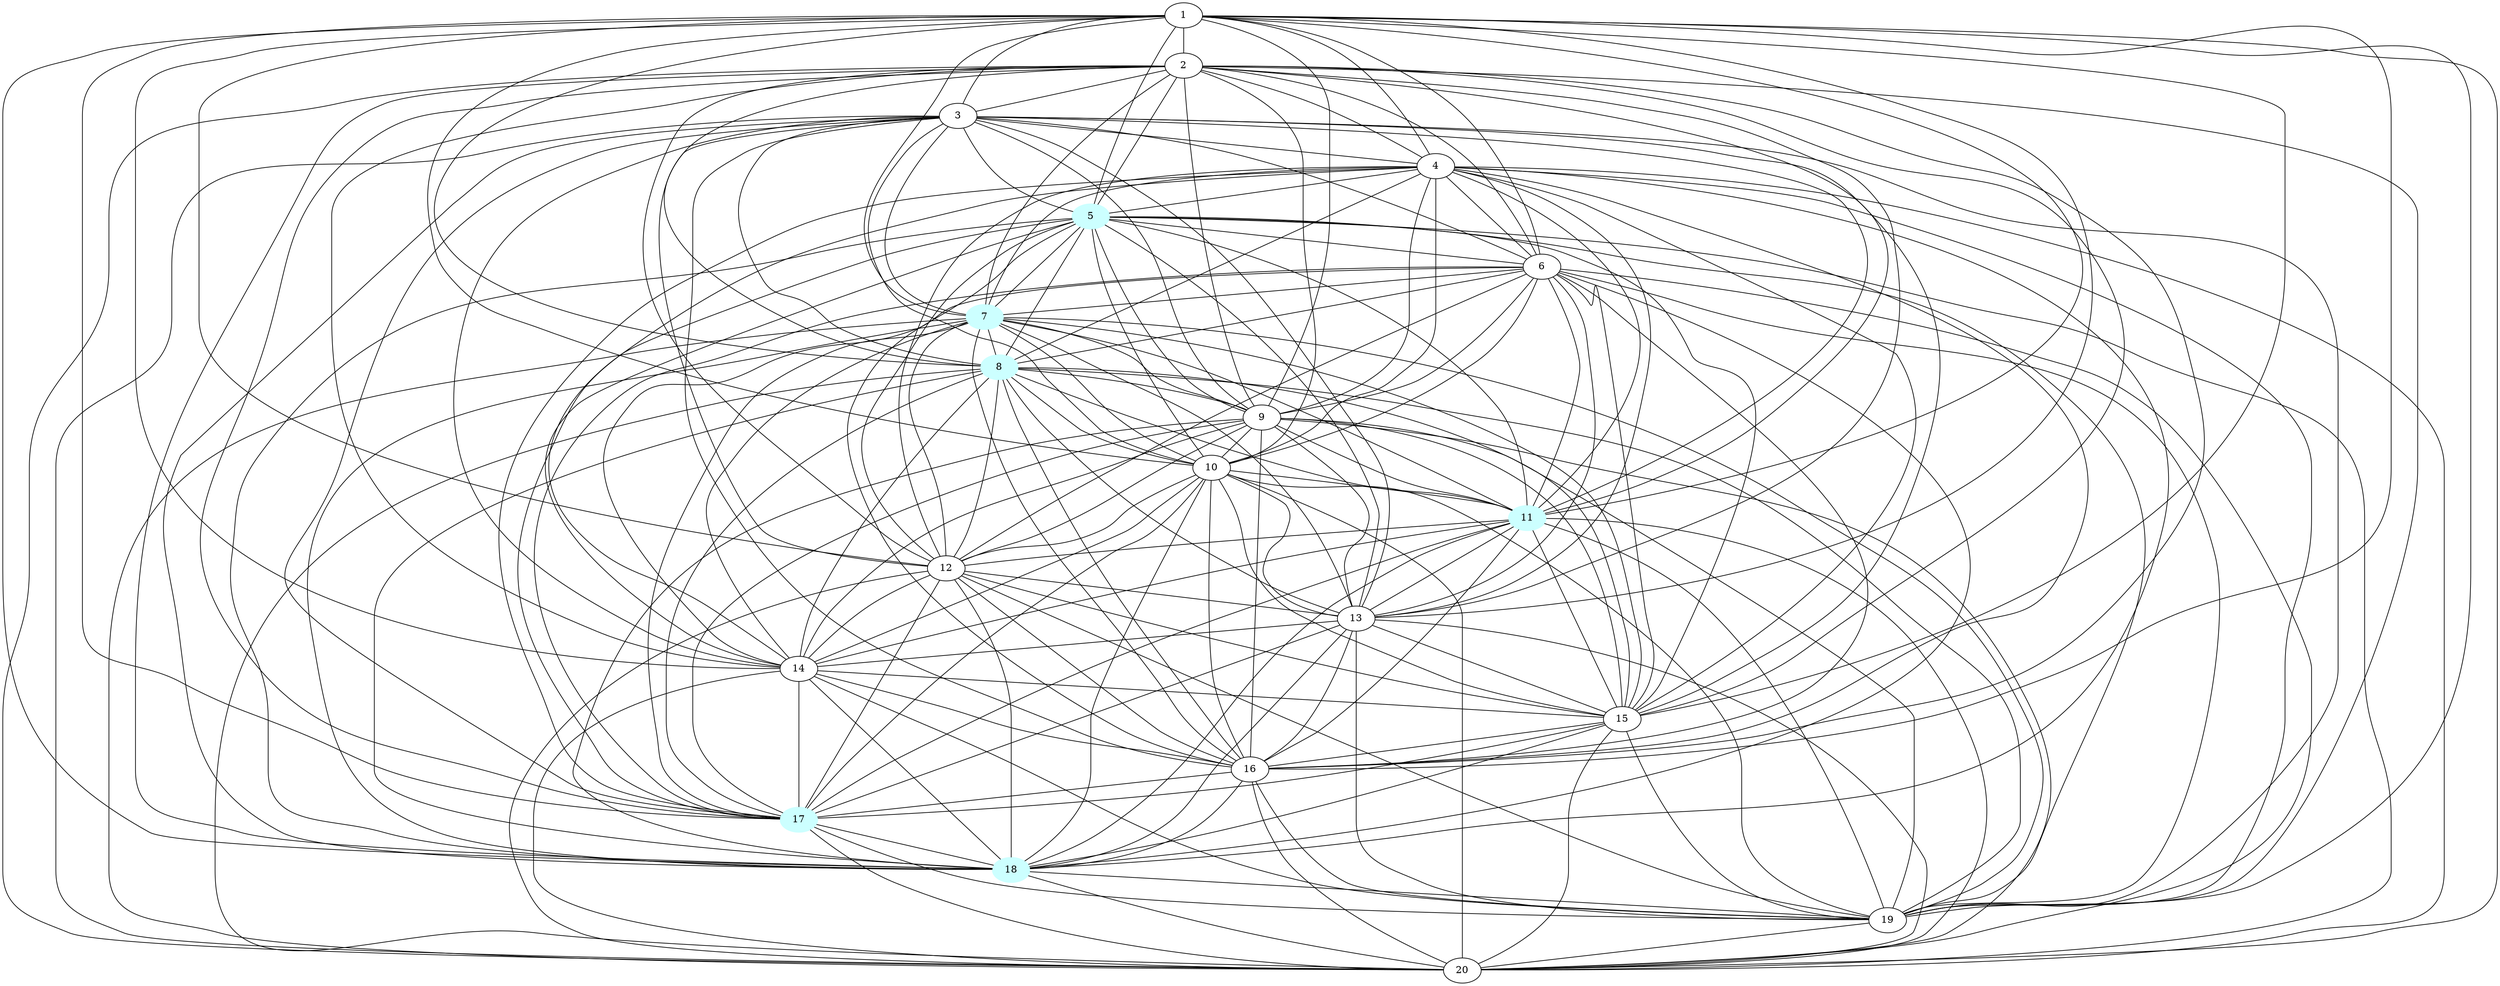 graph G {
    5 [style=filled, color="#CCFFFF"];
    7 [style=filled, color="#CCFFFF"];
    8 [style=filled, color="#CCFFFF"];
    11 [style=filled, color="#CCFFFF"];
    17 [style=filled, color="#CCFFFF"];
    18 [style=filled, color="#CCFFFF"];
    1 -- 2 [len= 4]
    1 -- 3 [len= 4]
    1 -- 4 [len= 4]
    1 -- 5 [len= 4]
    1 -- 6 [len= 4]
    1 -- 7 [len= 4]
    1 -- 8 [len= 5]
    1 -- 9 [len= 4]
    1 -- 10 [len= 4]
    1 -- 11 [len= 4]
    1 -- 12 [len= 3]
    1 -- 13 [len= 4]
    1 -- 14 [len= 4]
    1 -- 15 [len= 3]
    1 -- 16 [len= 4]
    1 -- 17 [len= 3]
    1 -- 18 [len= 3]
    1 -- 19 [len= 3]
    1 -- 20 [len= 4]
    2 -- 3 [len= 4]
    2 -- 4 [len= 4]
    2 -- 5 [len= 4]
    2 -- 6 [len= 5]
    2 -- 7 [len= 5]
    2 -- 8 [len= 5]
    2 -- 9 [len= 4]
    2 -- 10 [len= 4]
    2 -- 11 [len= 5]
    2 -- 12 [len= 4]
    2 -- 13 [len= 4]
    2 -- 14 [len= 4]
    2 -- 15 [len= 4]
    2 -- 16 [len= 4]
    2 -- 17 [len= 4]
    2 -- 18 [len= 4]
    2 -- 19 [len= 3]
    2 -- 20 [len= 4]
    3 -- 4 [len= 4]
    3 -- 5 [len= 4]
    3 -- 6 [len= 5]
    3 -- 7 [len= 4]
    3 -- 8 [len= 5]
    3 -- 9 [len= 5]
    3 -- 10 [len= 4]
    3 -- 11 [len= 4]
    3 -- 12 [len= 4]
    3 -- 13 [len= 4]
    3 -- 14 [len= 5]
    3 -- 15 [len= 4]
    3 -- 16 [len= 4]
    3 -- 17 [len= 4]
    3 -- 18 [len= 4]
    3 -- 19 [len= 3]
    3 -- 20 [len= 4]
    4 -- 5 [len= 4]
    4 -- 6 [len= 4]
    4 -- 7 [len= 5]
    4 -- 8 [len= 5]
    4 -- 9 [len= 4]
    4 -- 10 [len= 3]
    4 -- 11 [len= 4]
    4 -- 12 [len= 4]
    4 -- 13 [len= 3]
    4 -- 14 [len= 4]
    4 -- 15 [len= 4]
    4 -- 16 [len= 3]
    4 -- 17 [len= 4]
    4 -- 18 [len= 3]
    4 -- 19 [len= 3]
    4 -- 20 [len= 3]
    5 -- 6 [len= 5]
    5 -- 7 [len= 4]
    5 -- 8 [len= 4]
    5 -- 9 [len= 5]
    5 -- 10 [len= 4]
    5 -- 11 [len= 4]
    5 -- 12 [len= 4]
    5 -- 13 [len= 4]
    5 -- 14 [len= 4]
    5 -- 15 [len= 4]
    5 -- 16 [len= 4]
    5 -- 17 [len= 4]
    5 -- 18 [len= 3]
    5 -- 19 [len= 4]
    5 -- 20 [len= 4]
    6 -- 7 [len= 5]
    6 -- 8 [len= 4]
    6 -- 9 [len= 5]
    6 -- 10 [len= 4]
    6 -- 11 [len= 4]
    6 -- 12 [len= 4]
    6 -- 13 [len= 4]
    6 -- 14 [len= 4]
    6 -- 15 [len= 4]
    6 -- 16 [len= 3]
    6 -- 17 [len= 3]
    6 -- 18 [len= 4]
    6 -- 19 [len= 4]
    6 -- 20 [len= 3]
    7 -- 8 [len= 4]
    7 -- 9 [len= 5]
    7 -- 10 [len= 5]
    7 -- 11 [len= 4]
    7 -- 12 [len= 5]
    7 -- 13 [len= 5]
    7 -- 14 [len= 5]
    7 -- 15 [len= 4]
    7 -- 16 [len= 5]
    7 -- 17 [len= 4]
    7 -- 18 [len= 4]
    7 -- 19 [len= 4]
    7 -- 20 [len= 5]
    8 -- 9 [len= 5]
    8 -- 10 [len= 5]
    8 -- 11 [len= 4]
    8 -- 12 [len= 5]
    8 -- 13 [len= 5]
    8 -- 14 [len= 4]
    8 -- 15 [len= 5]
    8 -- 16 [len= 4]
    8 -- 17 [len= 4]
    8 -- 18 [len= 4]
    8 -- 19 [len= 5]
    8 -- 20 [len= 4]
    9 -- 10 [len= 4]
    9 -- 11 [len= 5]
    9 -- 12 [len= 4]
    9 -- 13 [len= 4]
    9 -- 14 [len= 4]
    9 -- 15 [len= 4]
    9 -- 16 [len= 4]
    9 -- 17 [len= 4]
    9 -- 18 [len= 4]
    9 -- 19 [len= 4]
    9 -- 20 [len= 3]
    10 -- 11 [len= 4]
    10 -- 12 [len= 4]
    10 -- 13 [len= 3]
    10 -- 14 [len= 4]
    10 -- 15 [len= 4]
    10 -- 16 [len= 4]
    10 -- 17 [len= 4]
    10 -- 18 [len= 3]
    10 -- 19 [len= 3]
    10 -- 20 [len= 3]
    11 -- 12 [len= 4]
    11 -- 13 [len= 4]
    11 -- 14 [len= 4]
    11 -- 15 [len= 4]
    11 -- 16 [len= 4]
    11 -- 17 [len= 4]
    11 -- 18 [len= 3]
    11 -- 19 [len= 4]
    11 -- 20 [len= 4]
    12 -- 13 [len= 3]
    12 -- 14 [len= 4]
    12 -- 15 [len= 4]
    12 -- 16 [len= 4]
    12 -- 17 [len= 3]
    12 -- 18 [len= 3]
    12 -- 19 [len= 3]
    12 -- 20 [len= 3]
    13 -- 14 [len= 4]
    13 -- 15 [len= 4]
    13 -- 16 [len= 4]
    13 -- 17 [len= 4]
    13 -- 18 [len= 3]
    13 -- 19 [len= 3]
    13 -- 20 [len= 4]
    14 -- 15 [len= 4]
    14 -- 16 [len= 4]
    14 -- 17 [len= 3]
    14 -- 18 [len= 4]
    14 -- 19 [len= 4]
    14 -- 20 [len= 3]
    15 -- 16 [len= 4]
    15 -- 17 [len= 3]
    15 -- 18 [len= 3]
    15 -- 19 [len= 3]
    15 -- 20 [len= 4]
    16 -- 17 [len= 3]
    16 -- 18 [len= 3]
    16 -- 19 [len= 4]
    16 -- 20 [len= 3]
    17 -- 18 [len= 3]
    17 -- 19 [len= 4]
    17 -- 20 [len= 3]
    18 -- 19 [len= 3]
    18 -- 20 [len= 3]
    19 -- 20 [len= 3]
}
